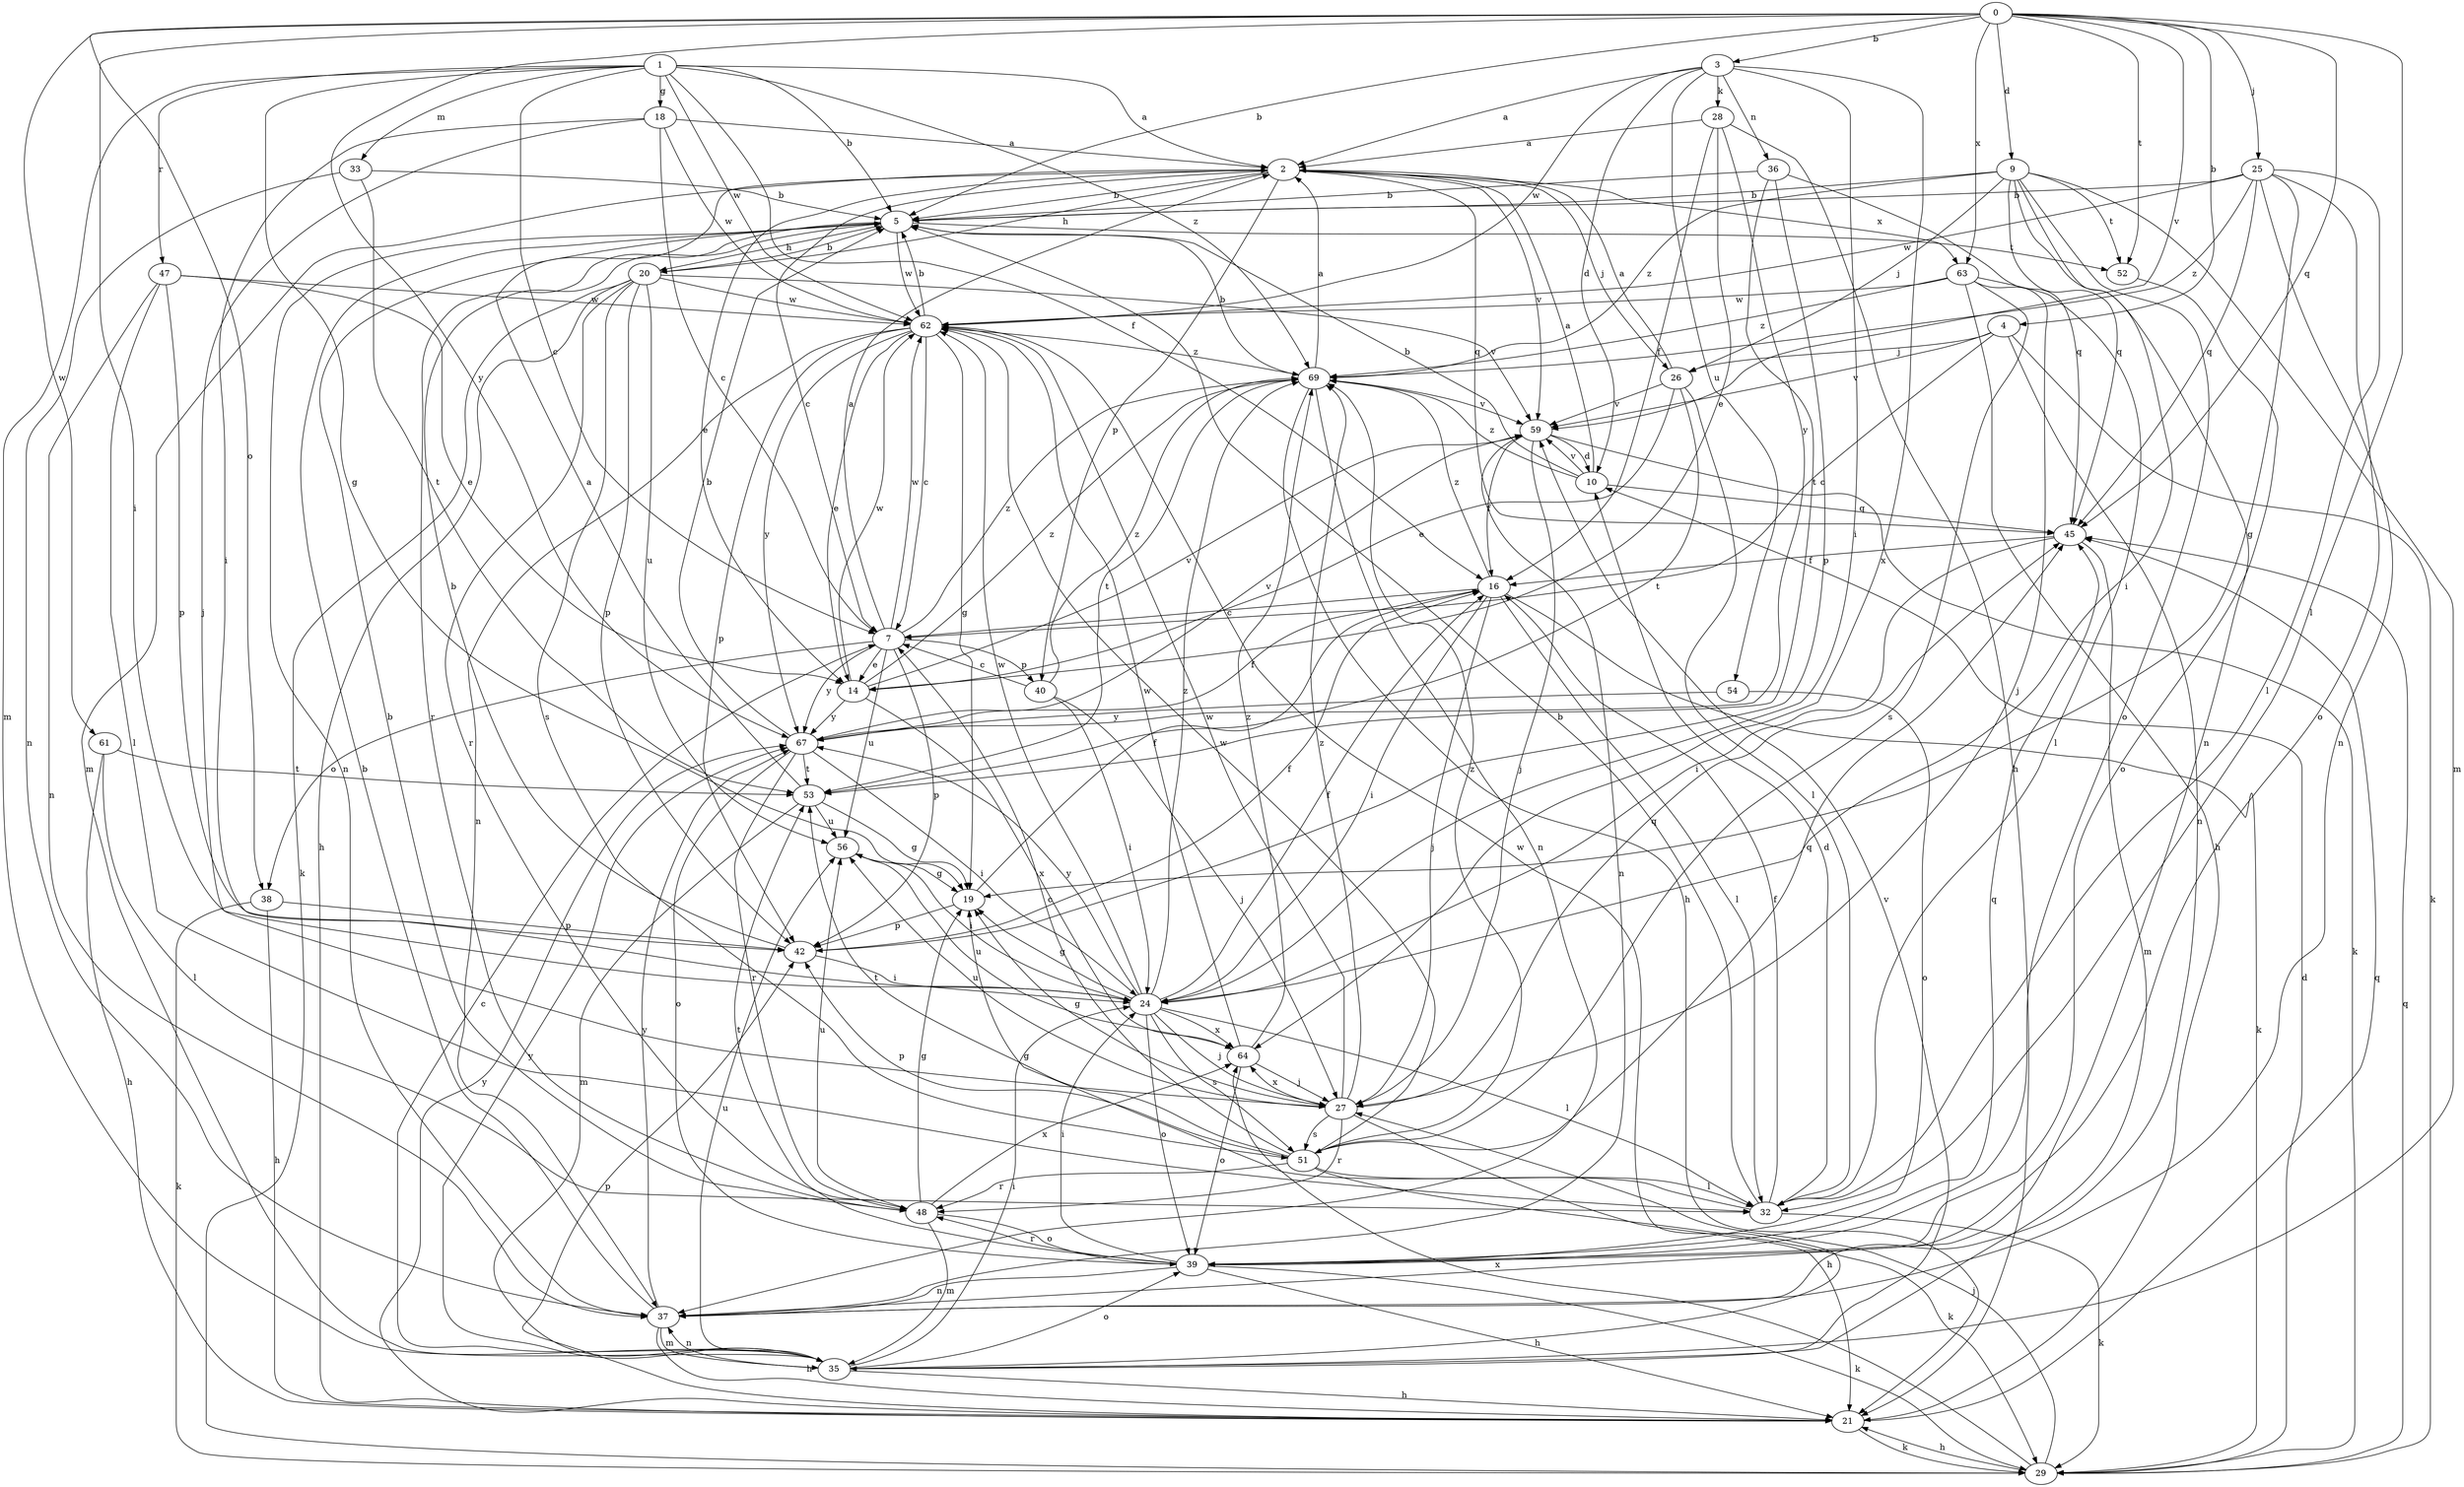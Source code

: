 strict digraph  {
0;
1;
2;
3;
4;
5;
7;
9;
10;
14;
16;
18;
19;
20;
21;
24;
25;
26;
27;
28;
29;
32;
33;
35;
36;
37;
38;
39;
40;
42;
45;
47;
48;
51;
52;
53;
54;
56;
59;
61;
62;
63;
64;
67;
69;
0 -> 3  [label=b];
0 -> 4  [label=b];
0 -> 5  [label=b];
0 -> 9  [label=d];
0 -> 24  [label=i];
0 -> 25  [label=j];
0 -> 32  [label=l];
0 -> 38  [label=o];
0 -> 45  [label=q];
0 -> 52  [label=t];
0 -> 59  [label=v];
0 -> 61  [label=w];
0 -> 63  [label=x];
0 -> 67  [label=y];
1 -> 2  [label=a];
1 -> 5  [label=b];
1 -> 7  [label=c];
1 -> 16  [label=f];
1 -> 18  [label=g];
1 -> 19  [label=g];
1 -> 33  [label=m];
1 -> 35  [label=m];
1 -> 47  [label=r];
1 -> 62  [label=w];
1 -> 69  [label=z];
2 -> 5  [label=b];
2 -> 7  [label=c];
2 -> 14  [label=e];
2 -> 20  [label=h];
2 -> 26  [label=j];
2 -> 35  [label=m];
2 -> 40  [label=p];
2 -> 45  [label=q];
2 -> 59  [label=v];
2 -> 63  [label=x];
3 -> 2  [label=a];
3 -> 10  [label=d];
3 -> 24  [label=i];
3 -> 28  [label=k];
3 -> 36  [label=n];
3 -> 54  [label=u];
3 -> 62  [label=w];
3 -> 64  [label=x];
4 -> 7  [label=c];
4 -> 26  [label=j];
4 -> 29  [label=k];
4 -> 37  [label=n];
4 -> 59  [label=v];
5 -> 20  [label=h];
5 -> 37  [label=n];
5 -> 48  [label=r];
5 -> 52  [label=t];
5 -> 62  [label=w];
7 -> 2  [label=a];
7 -> 14  [label=e];
7 -> 38  [label=o];
7 -> 40  [label=p];
7 -> 42  [label=p];
7 -> 56  [label=u];
7 -> 62  [label=w];
7 -> 67  [label=y];
7 -> 69  [label=z];
9 -> 5  [label=b];
9 -> 24  [label=i];
9 -> 26  [label=j];
9 -> 35  [label=m];
9 -> 37  [label=n];
9 -> 39  [label=o];
9 -> 45  [label=q];
9 -> 52  [label=t];
9 -> 69  [label=z];
10 -> 2  [label=a];
10 -> 5  [label=b];
10 -> 45  [label=q];
10 -> 59  [label=v];
10 -> 69  [label=z];
14 -> 59  [label=v];
14 -> 62  [label=w];
14 -> 64  [label=x];
14 -> 67  [label=y];
14 -> 69  [label=z];
16 -> 7  [label=c];
16 -> 24  [label=i];
16 -> 27  [label=j];
16 -> 29  [label=k];
16 -> 32  [label=l];
16 -> 69  [label=z];
18 -> 2  [label=a];
18 -> 7  [label=c];
18 -> 24  [label=i];
18 -> 27  [label=j];
18 -> 62  [label=w];
19 -> 16  [label=f];
19 -> 42  [label=p];
20 -> 5  [label=b];
20 -> 21  [label=h];
20 -> 29  [label=k];
20 -> 42  [label=p];
20 -> 48  [label=r];
20 -> 51  [label=s];
20 -> 56  [label=u];
20 -> 59  [label=v];
20 -> 62  [label=w];
21 -> 29  [label=k];
21 -> 42  [label=p];
21 -> 45  [label=q];
21 -> 67  [label=y];
24 -> 16  [label=f];
24 -> 19  [label=g];
24 -> 27  [label=j];
24 -> 32  [label=l];
24 -> 39  [label=o];
24 -> 51  [label=s];
24 -> 62  [label=w];
24 -> 64  [label=x];
24 -> 67  [label=y];
24 -> 69  [label=z];
25 -> 5  [label=b];
25 -> 19  [label=g];
25 -> 32  [label=l];
25 -> 37  [label=n];
25 -> 39  [label=o];
25 -> 45  [label=q];
25 -> 62  [label=w];
25 -> 69  [label=z];
26 -> 2  [label=a];
26 -> 14  [label=e];
26 -> 32  [label=l];
26 -> 53  [label=t];
26 -> 59  [label=v];
27 -> 19  [label=g];
27 -> 21  [label=h];
27 -> 45  [label=q];
27 -> 48  [label=r];
27 -> 51  [label=s];
27 -> 56  [label=u];
27 -> 62  [label=w];
27 -> 64  [label=x];
27 -> 69  [label=z];
28 -> 2  [label=a];
28 -> 14  [label=e];
28 -> 16  [label=f];
28 -> 21  [label=h];
28 -> 67  [label=y];
29 -> 10  [label=d];
29 -> 21  [label=h];
29 -> 27  [label=j];
29 -> 45  [label=q];
29 -> 64  [label=x];
32 -> 5  [label=b];
32 -> 10  [label=d];
32 -> 16  [label=f];
32 -> 19  [label=g];
32 -> 29  [label=k];
33 -> 5  [label=b];
33 -> 37  [label=n];
33 -> 53  [label=t];
35 -> 7  [label=c];
35 -> 21  [label=h];
35 -> 24  [label=i];
35 -> 37  [label=n];
35 -> 39  [label=o];
35 -> 56  [label=u];
35 -> 59  [label=v];
35 -> 62  [label=w];
35 -> 67  [label=y];
36 -> 5  [label=b];
36 -> 42  [label=p];
36 -> 45  [label=q];
36 -> 53  [label=t];
37 -> 5  [label=b];
37 -> 21  [label=h];
37 -> 35  [label=m];
37 -> 67  [label=y];
38 -> 21  [label=h];
38 -> 29  [label=k];
38 -> 42  [label=p];
39 -> 21  [label=h];
39 -> 24  [label=i];
39 -> 29  [label=k];
39 -> 37  [label=n];
39 -> 45  [label=q];
39 -> 48  [label=r];
39 -> 53  [label=t];
40 -> 7  [label=c];
40 -> 24  [label=i];
40 -> 27  [label=j];
40 -> 69  [label=z];
42 -> 5  [label=b];
42 -> 16  [label=f];
42 -> 24  [label=i];
45 -> 16  [label=f];
45 -> 24  [label=i];
45 -> 35  [label=m];
47 -> 14  [label=e];
47 -> 32  [label=l];
47 -> 37  [label=n];
47 -> 42  [label=p];
47 -> 62  [label=w];
48 -> 5  [label=b];
48 -> 19  [label=g];
48 -> 35  [label=m];
48 -> 39  [label=o];
48 -> 56  [label=u];
48 -> 64  [label=x];
51 -> 7  [label=c];
51 -> 29  [label=k];
51 -> 32  [label=l];
51 -> 42  [label=p];
51 -> 45  [label=q];
51 -> 48  [label=r];
51 -> 53  [label=t];
51 -> 62  [label=w];
51 -> 69  [label=z];
52 -> 39  [label=o];
53 -> 2  [label=a];
53 -> 19  [label=g];
53 -> 35  [label=m];
53 -> 56  [label=u];
54 -> 39  [label=o];
54 -> 67  [label=y];
56 -> 19  [label=g];
56 -> 24  [label=i];
59 -> 10  [label=d];
59 -> 16  [label=f];
59 -> 27  [label=j];
59 -> 29  [label=k];
59 -> 37  [label=n];
61 -> 21  [label=h];
61 -> 32  [label=l];
61 -> 53  [label=t];
62 -> 5  [label=b];
62 -> 7  [label=c];
62 -> 14  [label=e];
62 -> 19  [label=g];
62 -> 37  [label=n];
62 -> 42  [label=p];
62 -> 67  [label=y];
62 -> 69  [label=z];
63 -> 21  [label=h];
63 -> 27  [label=j];
63 -> 32  [label=l];
63 -> 51  [label=s];
63 -> 62  [label=w];
63 -> 69  [label=z];
64 -> 27  [label=j];
64 -> 39  [label=o];
64 -> 56  [label=u];
64 -> 62  [label=w];
64 -> 69  [label=z];
67 -> 5  [label=b];
67 -> 16  [label=f];
67 -> 24  [label=i];
67 -> 39  [label=o];
67 -> 48  [label=r];
67 -> 53  [label=t];
67 -> 59  [label=v];
69 -> 2  [label=a];
69 -> 5  [label=b];
69 -> 21  [label=h];
69 -> 37  [label=n];
69 -> 53  [label=t];
69 -> 59  [label=v];
}
